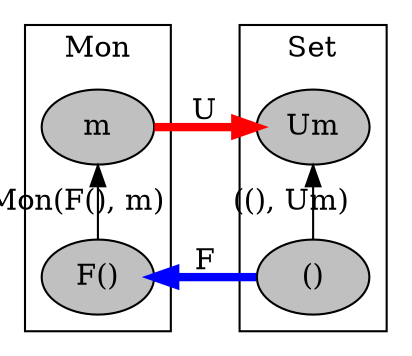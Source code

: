 digraph {
  node [style="filled" color="black" fillcolor="gray"]
  rankdir=LR

  /*
    The set ((), Um) consists of functions that pick an element Um_x in Um.
    There are as many functions in ((), Um) as there are different elements
    Um_x in Um. A homomorphism in Mon(F(), m) is determined by the fact that it
    can not contain more information than a number N, where N is the number of
    ()s. For each m_x in m, such a morphism produces N times m_x in m. That's
    the only homomorphism that can exist for a given m_x, because that's all
    you can get out of F(). So Mon(F(), m) contains as many homomorphisms as
    there are different elements m_x in m. Since Um is the underlying set of m,
    the number of different elements m_x in m is the same as the number of
    different elements Um_x in Um. Therefore, Mon(F(), m) ≅ Set((), Um).
  */

  subgraph clusterM {
    label="Mon"

    funit [label="F()"]
    m [label="m"]

    { rank=same funit m }
  }

  subgraph clusterSet {
    label="Set"

    unit [label="()"]
    um [label="Um"]

    { rank=same unit um }
  }

  unit -> um [label="((), Um)"]
  funit -> m [label="Mon(F(), m)"]
  unit -> funit [label="F" color="blue" penwidth=4]
  m -> um [label="U" color="red" penwidth=4]
}
